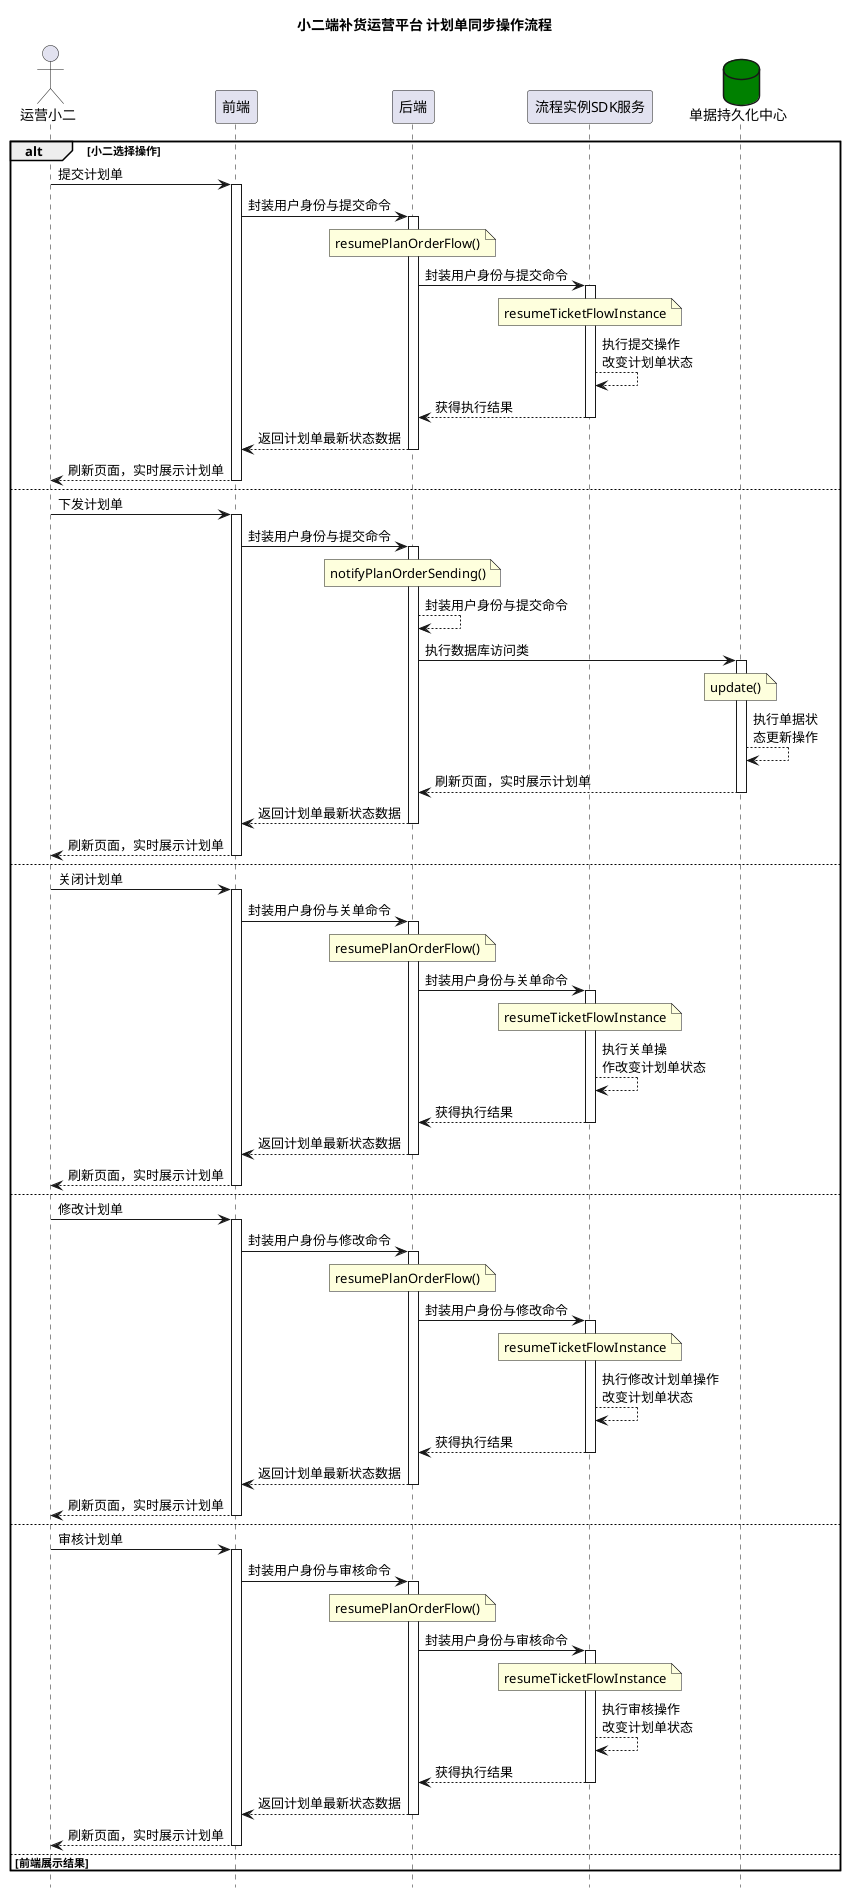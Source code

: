 @startuml
hide footbox
title 小二端补货运营平台 计划单同步操作流程
actor 运营小二 as X

alt 小二选择操作
    X -> 前端:提交计划单
    activate 前端
    前端 -> 后端:封装用户身份与提交命令
    note over 后端: resumePlanOrderFlow()
    activate 后端
    后端 -> 流程实例SDK服务:封装用户身份与提交命令
    note over 流程实例SDK服务: resumeTicketFlowInstance
    activate 流程实例SDK服务
    流程实例SDK服务 --> 流程实例SDK服务: 执行提交操作 \n改变计划单状态
    流程实例SDK服务 --> 后端: 获得执行结果
    deactivate 流程实例SDK服务
    后端 --> 前端: 返回计划单最新状态数据
    deactivate 后端
    前端 --> X: 刷新页面，实时展示计划单
    deactivate 前端
else
    database 单据持久化中心 as B #green
    X -> 前端:下发计划单
    activate 前端
    前端 -> 后端:封装用户身份与提交命令
    note over 后端: notifyPlanOrderSending()
    activate 后端
    后端 --> 后端:封装用户身份与提交命令
    后端 -> B:执行数据库访问类
    note over B: update()
    activate B
    B --> B: 执行单据状\n态更新操作
    B --> 后端: 刷新页面，实时展示计划单
    deactivate B
    后端 --> 前端: 返回计划单最新状态数据
    deactivate 后端
    前端 --> X: 刷新页面，实时展示计划单
    deactivate 前端
else
    X -> 前端:关闭计划单
    activate 前端
    前端 -> 后端:封装用户身份与关单命令
    note over 后端: resumePlanOrderFlow()
    activate 后端
    后端 -> 流程实例SDK服务:封装用户身份与关单命令
    note over 流程实例SDK服务: resumeTicketFlowInstance
    activate 流程实例SDK服务
    流程实例SDK服务 --> 流程实例SDK服务: 执行关单操\n作改变计划单状态
    流程实例SDK服务 --> 后端: 获得执行结果
    deactivate 流程实例SDK服务
    后端 --> 前端: 返回计划单最新状态数据
    deactivate 后端
    前端 --> X: 刷新页面，实时展示计划单
    deactivate 前端
else
    X -> 前端:修改计划单
    activate 前端
    前端 -> 后端:封装用户身份与修改命令
    note over 后端: resumePlanOrderFlow()
    activate 后端
    后端 -> 流程实例SDK服务:封装用户身份与修改命令
    note over 流程实例SDK服务: resumeTicketFlowInstance
    activate 流程实例SDK服务
    流程实例SDK服务 --> 流程实例SDK服务: 执行修改计划单操作\n改变计划单状态
    流程实例SDK服务 --> 后端: 获得执行结果
    deactivate 流程实例SDK服务
    后端 --> 前端: 返回计划单最新状态数据
    deactivate 后端
    前端 --> X: 刷新页面，实时展示计划单
    deactivate 前端
else
    X -> 前端:审核计划单
    activate 前端
    前端 -> 后端:封装用户身份与审核命令
    note over 后端: resumePlanOrderFlow()
    activate 后端
    后端 -> 流程实例SDK服务:封装用户身份与审核命令
    note over 流程实例SDK服务: resumeTicketFlowInstance
    activate 流程实例SDK服务
    流程实例SDK服务 --> 流程实例SDK服务: 执行审核操作 \n改变计划单状态
    流程实例SDK服务 --> 后端: 获得执行结果
    deactivate 流程实例SDK服务
    后端 --> 前端: 返回计划单最新状态数据
    deactivate 后端
    前端 --> X: 刷新页面，实时展示计划单
    deactivate 前端
else 前端展示结果
    deactivate 前端
end

@enduml


